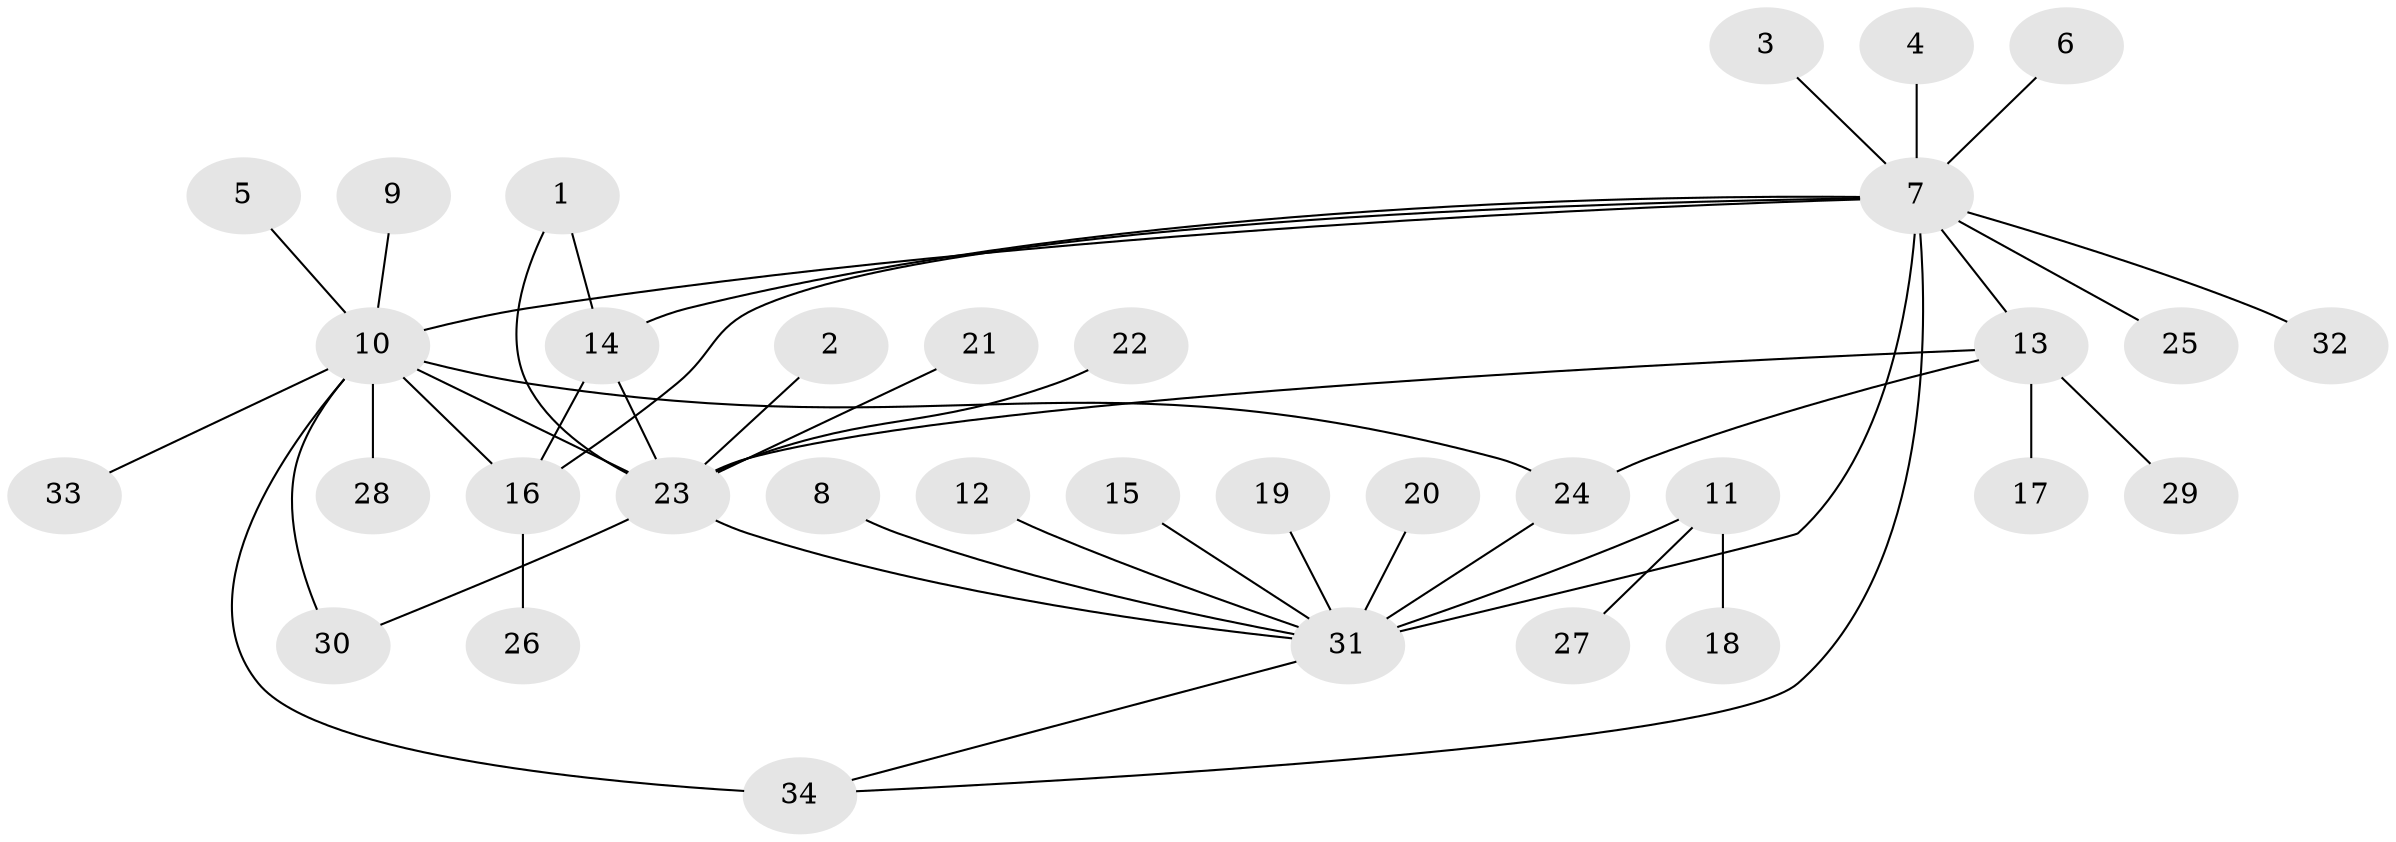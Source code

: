 // original degree distribution, {6: 0.058823529411764705, 4: 0.04411764705882353, 9: 0.014705882352941176, 7: 0.04411764705882353, 5: 0.058823529411764705, 2: 0.23529411764705882, 10: 0.014705882352941176, 1: 0.4852941176470588, 3: 0.04411764705882353}
// Generated by graph-tools (version 1.1) at 2025/50/03/09/25 03:50:33]
// undirected, 34 vertices, 44 edges
graph export_dot {
graph [start="1"]
  node [color=gray90,style=filled];
  1;
  2;
  3;
  4;
  5;
  6;
  7;
  8;
  9;
  10;
  11;
  12;
  13;
  14;
  15;
  16;
  17;
  18;
  19;
  20;
  21;
  22;
  23;
  24;
  25;
  26;
  27;
  28;
  29;
  30;
  31;
  32;
  33;
  34;
  1 -- 14 [weight=1.0];
  1 -- 23 [weight=1.0];
  2 -- 23 [weight=1.0];
  3 -- 7 [weight=1.0];
  4 -- 7 [weight=1.0];
  5 -- 10 [weight=1.0];
  6 -- 7 [weight=1.0];
  7 -- 10 [weight=1.0];
  7 -- 13 [weight=1.0];
  7 -- 14 [weight=1.0];
  7 -- 16 [weight=1.0];
  7 -- 25 [weight=1.0];
  7 -- 31 [weight=2.0];
  7 -- 32 [weight=1.0];
  7 -- 34 [weight=1.0];
  8 -- 31 [weight=1.0];
  9 -- 10 [weight=1.0];
  10 -- 16 [weight=1.0];
  10 -- 23 [weight=1.0];
  10 -- 24 [weight=2.0];
  10 -- 28 [weight=1.0];
  10 -- 30 [weight=1.0];
  10 -- 33 [weight=1.0];
  10 -- 34 [weight=2.0];
  11 -- 18 [weight=1.0];
  11 -- 27 [weight=1.0];
  11 -- 31 [weight=1.0];
  12 -- 31 [weight=1.0];
  13 -- 17 [weight=1.0];
  13 -- 23 [weight=1.0];
  13 -- 24 [weight=2.0];
  13 -- 29 [weight=1.0];
  14 -- 16 [weight=1.0];
  14 -- 23 [weight=1.0];
  15 -- 31 [weight=1.0];
  16 -- 26 [weight=1.0];
  19 -- 31 [weight=1.0];
  20 -- 31 [weight=1.0];
  21 -- 23 [weight=1.0];
  22 -- 23 [weight=1.0];
  23 -- 30 [weight=1.0];
  23 -- 31 [weight=1.0];
  24 -- 31 [weight=2.0];
  31 -- 34 [weight=1.0];
}
